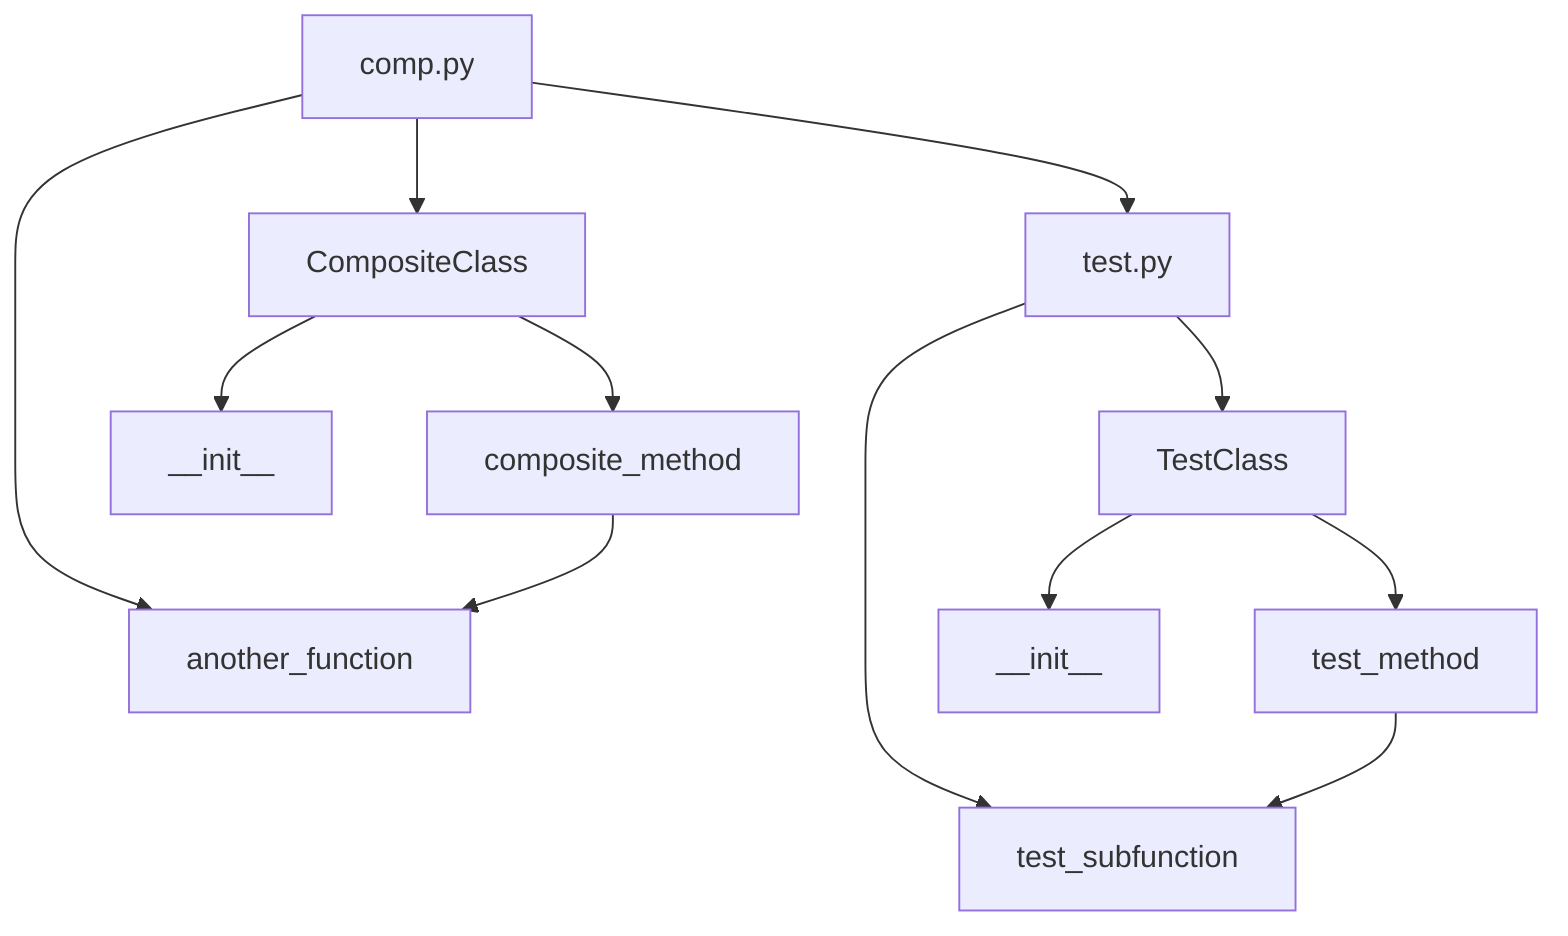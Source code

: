 graph TD
    node1["comp.py"]
    node2["another_function"]
    node1 --> node2
    node3["CompositeClass"]
    node1 --> node3
    node4["__init__"]
    node3 --> node4
    node5["composite_method"]
    node3 --> node5
    node6["test.py"]
    node7["test_subfunction"]
    node6 --> node7
    node8["TestClass"]
    node6 --> node8
    node9["__init__"]
    node8 --> node9
    node10["test_method"]
    node8 --> node10
    node10 --> node7
    node1 --> node6
    node5 --> node2